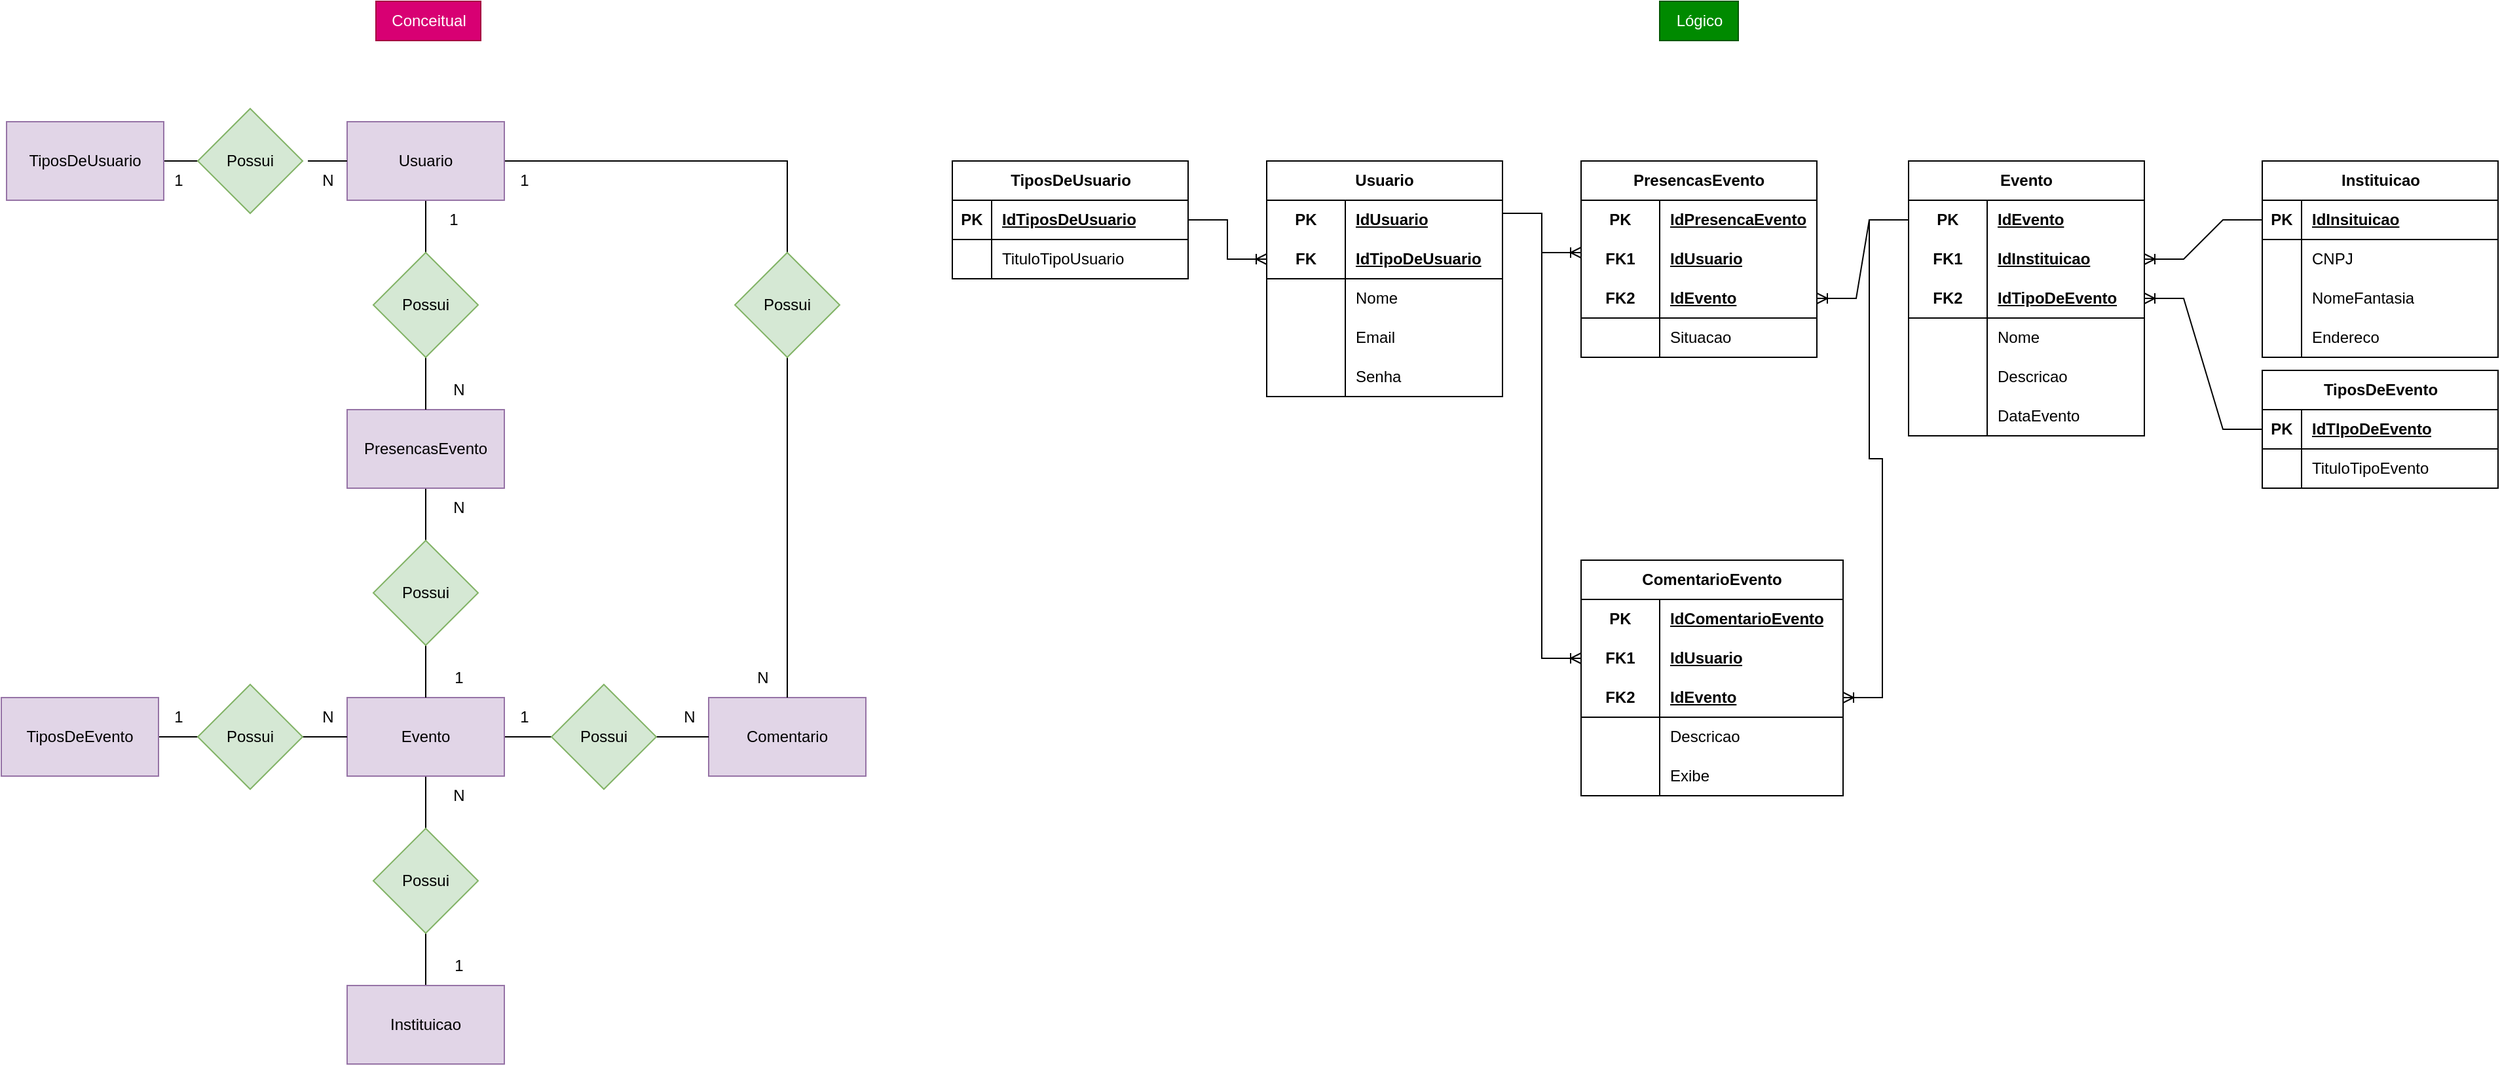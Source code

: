 <mxfile version="21.6.5" type="device">
  <diagram name="Página-1" id="Wb2eGgmpmCcAKOUIr9TZ">
    <mxGraphModel dx="2333" dy="1276" grid="1" gridSize="10" guides="1" tooltips="1" connect="1" arrows="1" fold="1" page="1" pageScale="1" pageWidth="827" pageHeight="1169" math="0" shadow="0">
      <root>
        <mxCell id="0" />
        <mxCell id="1" parent="0" />
        <mxCell id="HGwJNoIx6oH4og-F6h4l-22" style="edgeStyle=orthogonalEdgeStyle;rounded=0;orthogonalLoop=1;jettySize=auto;html=1;endArrow=none;endFill=0;" edge="1" parent="1" source="HGwJNoIx6oH4og-F6h4l-1" target="HGwJNoIx6oH4og-F6h4l-18">
          <mxGeometry relative="1" as="geometry" />
        </mxCell>
        <mxCell id="HGwJNoIx6oH4og-F6h4l-41" style="edgeStyle=orthogonalEdgeStyle;rounded=0;orthogonalLoop=1;jettySize=auto;html=1;endArrow=none;endFill=0;" edge="1" parent="1" source="HGwJNoIx6oH4og-F6h4l-1" target="HGwJNoIx6oH4og-F6h4l-40">
          <mxGeometry relative="1" as="geometry" />
        </mxCell>
        <mxCell id="HGwJNoIx6oH4og-F6h4l-1" value="Usuario" style="rounded=0;whiteSpace=wrap;html=1;fillColor=#e1d5e7;strokeColor=#9673a6;" vertex="1" parent="1">
          <mxGeometry x="348" y="120" width="120" height="60" as="geometry" />
        </mxCell>
        <mxCell id="HGwJNoIx6oH4og-F6h4l-13" style="edgeStyle=orthogonalEdgeStyle;rounded=0;orthogonalLoop=1;jettySize=auto;html=1;entryX=0;entryY=0.5;entryDx=0;entryDy=0;endArrow=none;endFill=0;" edge="1" parent="1" source="HGwJNoIx6oH4og-F6h4l-2">
          <mxGeometry relative="1" as="geometry">
            <mxPoint x="238" y="150" as="targetPoint" />
          </mxGeometry>
        </mxCell>
        <mxCell id="HGwJNoIx6oH4og-F6h4l-2" value="TiposDeUsuario" style="rounded=0;whiteSpace=wrap;html=1;fillColor=#e1d5e7;strokeColor=#9673a6;" vertex="1" parent="1">
          <mxGeometry x="88" y="120" width="120" height="60" as="geometry" />
        </mxCell>
        <mxCell id="HGwJNoIx6oH4og-F6h4l-29" style="edgeStyle=orthogonalEdgeStyle;rounded=0;orthogonalLoop=1;jettySize=auto;html=1;exitX=1;exitY=0.5;exitDx=0;exitDy=0;entryX=0;entryY=0.5;entryDx=0;entryDy=0;endArrow=none;endFill=0;" edge="1" parent="1" source="HGwJNoIx6oH4og-F6h4l-3" target="HGwJNoIx6oH4og-F6h4l-26">
          <mxGeometry relative="1" as="geometry" />
        </mxCell>
        <mxCell id="HGwJNoIx6oH4og-F6h4l-3" value="TiposDeEvento" style="rounded=0;whiteSpace=wrap;html=1;fillColor=#e1d5e7;strokeColor=#9673a6;" vertex="1" parent="1">
          <mxGeometry x="84" y="560" width="120" height="60" as="geometry" />
        </mxCell>
        <mxCell id="HGwJNoIx6oH4og-F6h4l-36" style="edgeStyle=orthogonalEdgeStyle;rounded=0;orthogonalLoop=1;jettySize=auto;html=1;entryX=0.5;entryY=0;entryDx=0;entryDy=0;endArrow=none;endFill=0;" edge="1" parent="1" source="HGwJNoIx6oH4og-F6h4l-8" target="HGwJNoIx6oH4og-F6h4l-34">
          <mxGeometry relative="1" as="geometry" />
        </mxCell>
        <mxCell id="HGwJNoIx6oH4og-F6h4l-38" style="edgeStyle=orthogonalEdgeStyle;rounded=0;orthogonalLoop=1;jettySize=auto;html=1;entryX=0;entryY=0.5;entryDx=0;entryDy=0;endArrow=none;endFill=0;" edge="1" parent="1" source="HGwJNoIx6oH4og-F6h4l-8" target="HGwJNoIx6oH4og-F6h4l-33">
          <mxGeometry relative="1" as="geometry" />
        </mxCell>
        <mxCell id="HGwJNoIx6oH4og-F6h4l-8" value="Evento" style="rounded=0;whiteSpace=wrap;html=1;fillColor=#e1d5e7;strokeColor=#9673a6;" vertex="1" parent="1">
          <mxGeometry x="348" y="560" width="120" height="60" as="geometry" />
        </mxCell>
        <mxCell id="HGwJNoIx6oH4og-F6h4l-24" style="edgeStyle=orthogonalEdgeStyle;rounded=0;orthogonalLoop=1;jettySize=auto;html=1;entryX=0.5;entryY=0;entryDx=0;entryDy=0;endArrow=none;endFill=0;" edge="1" parent="1" source="HGwJNoIx6oH4og-F6h4l-9" target="HGwJNoIx6oH4og-F6h4l-21">
          <mxGeometry relative="1" as="geometry" />
        </mxCell>
        <mxCell id="HGwJNoIx6oH4og-F6h4l-9" value="PresencasEvento" style="rounded=0;whiteSpace=wrap;html=1;fillColor=#e1d5e7;strokeColor=#9673a6;" vertex="1" parent="1">
          <mxGeometry x="348" y="340" width="120" height="60" as="geometry" />
        </mxCell>
        <mxCell id="HGwJNoIx6oH4og-F6h4l-11" value="Comentario" style="rounded=0;whiteSpace=wrap;html=1;fillColor=#e1d5e7;strokeColor=#9673a6;" vertex="1" parent="1">
          <mxGeometry x="624" y="560" width="120" height="60" as="geometry" />
        </mxCell>
        <mxCell id="HGwJNoIx6oH4og-F6h4l-14" style="edgeStyle=orthogonalEdgeStyle;rounded=0;orthogonalLoop=1;jettySize=auto;html=1;exitX=1;exitY=0.5;exitDx=0;exitDy=0;entryX=0;entryY=0.5;entryDx=0;entryDy=0;endArrow=none;endFill=0;" edge="1" parent="1" target="HGwJNoIx6oH4og-F6h4l-1">
          <mxGeometry relative="1" as="geometry">
            <mxPoint x="318" y="150" as="sourcePoint" />
          </mxGeometry>
        </mxCell>
        <mxCell id="HGwJNoIx6oH4og-F6h4l-12" value="Possui" style="rhombus;whiteSpace=wrap;html=1;fillColor=#d5e8d4;strokeColor=#82b366;" vertex="1" parent="1">
          <mxGeometry x="234" y="110" width="80" height="80" as="geometry" />
        </mxCell>
        <mxCell id="HGwJNoIx6oH4og-F6h4l-23" style="edgeStyle=orthogonalEdgeStyle;rounded=0;orthogonalLoop=1;jettySize=auto;html=1;entryX=0.5;entryY=0;entryDx=0;entryDy=0;endArrow=none;endFill=0;" edge="1" parent="1" source="HGwJNoIx6oH4og-F6h4l-18" target="HGwJNoIx6oH4og-F6h4l-9">
          <mxGeometry relative="1" as="geometry" />
        </mxCell>
        <mxCell id="HGwJNoIx6oH4og-F6h4l-18" value="Possui" style="rhombus;whiteSpace=wrap;html=1;fillColor=#d5e8d4;strokeColor=#82b366;" vertex="1" parent="1">
          <mxGeometry x="368" y="220" width="80" height="80" as="geometry" />
        </mxCell>
        <mxCell id="HGwJNoIx6oH4og-F6h4l-25" value="" style="edgeStyle=orthogonalEdgeStyle;rounded=0;orthogonalLoop=1;jettySize=auto;html=1;endArrow=none;endFill=0;" edge="1" parent="1" source="HGwJNoIx6oH4og-F6h4l-21" target="HGwJNoIx6oH4og-F6h4l-8">
          <mxGeometry relative="1" as="geometry" />
        </mxCell>
        <mxCell id="HGwJNoIx6oH4og-F6h4l-21" value="Possui" style="rhombus;whiteSpace=wrap;html=1;fillColor=#d5e8d4;strokeColor=#82b366;" vertex="1" parent="1">
          <mxGeometry x="368" y="440" width="80" height="80" as="geometry" />
        </mxCell>
        <mxCell id="HGwJNoIx6oH4og-F6h4l-30" value="" style="edgeStyle=orthogonalEdgeStyle;rounded=0;orthogonalLoop=1;jettySize=auto;html=1;endArrow=none;endFill=0;" edge="1" parent="1" source="HGwJNoIx6oH4og-F6h4l-26" target="HGwJNoIx6oH4og-F6h4l-8">
          <mxGeometry relative="1" as="geometry" />
        </mxCell>
        <mxCell id="HGwJNoIx6oH4og-F6h4l-26" value="Possui" style="rhombus;whiteSpace=wrap;html=1;fillColor=#d5e8d4;strokeColor=#82b366;" vertex="1" parent="1">
          <mxGeometry x="234" y="550" width="80" height="80" as="geometry" />
        </mxCell>
        <mxCell id="HGwJNoIx6oH4og-F6h4l-39" style="edgeStyle=orthogonalEdgeStyle;rounded=0;orthogonalLoop=1;jettySize=auto;html=1;entryX=0;entryY=0.5;entryDx=0;entryDy=0;endArrow=none;endFill=0;" edge="1" parent="1" source="HGwJNoIx6oH4og-F6h4l-33" target="HGwJNoIx6oH4og-F6h4l-11">
          <mxGeometry relative="1" as="geometry" />
        </mxCell>
        <mxCell id="HGwJNoIx6oH4og-F6h4l-33" value="Possui" style="rhombus;whiteSpace=wrap;html=1;fillColor=#d5e8d4;strokeColor=#82b366;" vertex="1" parent="1">
          <mxGeometry x="504" y="550" width="80" height="80" as="geometry" />
        </mxCell>
        <mxCell id="HGwJNoIx6oH4og-F6h4l-37" style="edgeStyle=orthogonalEdgeStyle;rounded=0;orthogonalLoop=1;jettySize=auto;html=1;entryX=0.5;entryY=0;entryDx=0;entryDy=0;endArrow=none;endFill=0;" edge="1" parent="1" source="HGwJNoIx6oH4og-F6h4l-34" target="HGwJNoIx6oH4og-F6h4l-35">
          <mxGeometry relative="1" as="geometry" />
        </mxCell>
        <mxCell id="HGwJNoIx6oH4og-F6h4l-34" value="Possui" style="rhombus;whiteSpace=wrap;html=1;fillColor=#d5e8d4;strokeColor=#82b366;" vertex="1" parent="1">
          <mxGeometry x="368" y="660" width="80" height="80" as="geometry" />
        </mxCell>
        <mxCell id="HGwJNoIx6oH4og-F6h4l-35" value="Instituicao" style="rounded=0;whiteSpace=wrap;html=1;fillColor=#e1d5e7;strokeColor=#9673a6;" vertex="1" parent="1">
          <mxGeometry x="348" y="780" width="120" height="60" as="geometry" />
        </mxCell>
        <mxCell id="HGwJNoIx6oH4og-F6h4l-42" style="edgeStyle=orthogonalEdgeStyle;rounded=0;orthogonalLoop=1;jettySize=auto;html=1;entryX=0.5;entryY=0;entryDx=0;entryDy=0;endArrow=none;endFill=0;" edge="1" parent="1" source="HGwJNoIx6oH4og-F6h4l-40" target="HGwJNoIx6oH4og-F6h4l-11">
          <mxGeometry relative="1" as="geometry" />
        </mxCell>
        <mxCell id="HGwJNoIx6oH4og-F6h4l-40" value="Possui" style="rhombus;whiteSpace=wrap;html=1;fillColor=#d5e8d4;strokeColor=#82b366;" vertex="1" parent="1">
          <mxGeometry x="644" y="220" width="80" height="80" as="geometry" />
        </mxCell>
        <mxCell id="HGwJNoIx6oH4og-F6h4l-43" value="1" style="text;html=1;align=center;verticalAlign=middle;resizable=0;points=[];autosize=1;strokeColor=none;fillColor=none;" vertex="1" parent="1">
          <mxGeometry x="204" y="150" width="30" height="30" as="geometry" />
        </mxCell>
        <mxCell id="HGwJNoIx6oH4og-F6h4l-44" value="N" style="text;html=1;align=center;verticalAlign=middle;resizable=0;points=[];autosize=1;strokeColor=none;fillColor=none;" vertex="1" parent="1">
          <mxGeometry x="318" y="150" width="30" height="30" as="geometry" />
        </mxCell>
        <mxCell id="HGwJNoIx6oH4og-F6h4l-47" value="N" style="text;html=1;align=center;verticalAlign=middle;resizable=0;points=[];autosize=1;strokeColor=none;fillColor=none;" vertex="1" parent="1">
          <mxGeometry x="418" y="310" width="30" height="30" as="geometry" />
        </mxCell>
        <mxCell id="HGwJNoIx6oH4og-F6h4l-48" value="1" style="text;html=1;align=center;verticalAlign=middle;resizable=0;points=[];autosize=1;strokeColor=none;fillColor=none;" vertex="1" parent="1">
          <mxGeometry x="414" y="180" width="30" height="30" as="geometry" />
        </mxCell>
        <mxCell id="HGwJNoIx6oH4og-F6h4l-49" value="N" style="text;html=1;align=center;verticalAlign=middle;resizable=0;points=[];autosize=1;strokeColor=none;fillColor=none;" vertex="1" parent="1">
          <mxGeometry x="418" y="400" width="30" height="30" as="geometry" />
        </mxCell>
        <mxCell id="HGwJNoIx6oH4og-F6h4l-52" value="1" style="text;html=1;align=center;verticalAlign=middle;resizable=0;points=[];autosize=1;strokeColor=none;fillColor=none;" vertex="1" parent="1">
          <mxGeometry x="418" y="530" width="30" height="30" as="geometry" />
        </mxCell>
        <mxCell id="HGwJNoIx6oH4og-F6h4l-53" value="1" style="text;html=1;align=center;verticalAlign=middle;resizable=0;points=[];autosize=1;strokeColor=none;fillColor=none;" vertex="1" parent="1">
          <mxGeometry x="204" y="560" width="30" height="30" as="geometry" />
        </mxCell>
        <mxCell id="HGwJNoIx6oH4og-F6h4l-54" value="N" style="text;html=1;align=center;verticalAlign=middle;resizable=0;points=[];autosize=1;strokeColor=none;fillColor=none;" vertex="1" parent="1">
          <mxGeometry x="318" y="560" width="30" height="30" as="geometry" />
        </mxCell>
        <mxCell id="HGwJNoIx6oH4og-F6h4l-55" value="1" style="text;html=1;align=center;verticalAlign=middle;resizable=0;points=[];autosize=1;strokeColor=none;fillColor=none;" vertex="1" parent="1">
          <mxGeometry x="468" y="560" width="30" height="30" as="geometry" />
        </mxCell>
        <mxCell id="HGwJNoIx6oH4og-F6h4l-56" value="N" style="text;html=1;align=center;verticalAlign=middle;resizable=0;points=[];autosize=1;strokeColor=none;fillColor=none;" vertex="1" parent="1">
          <mxGeometry x="594" y="560" width="30" height="30" as="geometry" />
        </mxCell>
        <mxCell id="HGwJNoIx6oH4og-F6h4l-57" value="1" style="text;html=1;align=center;verticalAlign=middle;resizable=0;points=[];autosize=1;strokeColor=none;fillColor=none;" vertex="1" parent="1">
          <mxGeometry x="418" y="750" width="30" height="30" as="geometry" />
        </mxCell>
        <mxCell id="HGwJNoIx6oH4og-F6h4l-58" value="N" style="text;html=1;align=center;verticalAlign=middle;resizable=0;points=[];autosize=1;strokeColor=none;fillColor=none;" vertex="1" parent="1">
          <mxGeometry x="418" y="620" width="30" height="30" as="geometry" />
        </mxCell>
        <mxCell id="HGwJNoIx6oH4og-F6h4l-59" value="1" style="text;html=1;align=center;verticalAlign=middle;resizable=0;points=[];autosize=1;strokeColor=none;fillColor=none;" vertex="1" parent="1">
          <mxGeometry x="468" y="150" width="30" height="30" as="geometry" />
        </mxCell>
        <mxCell id="HGwJNoIx6oH4og-F6h4l-61" value="N" style="text;html=1;align=center;verticalAlign=middle;resizable=0;points=[];autosize=1;strokeColor=none;fillColor=none;" vertex="1" parent="1">
          <mxGeometry x="650" y="530" width="30" height="30" as="geometry" />
        </mxCell>
        <mxCell id="HGwJNoIx6oH4og-F6h4l-62" value="Conceitual" style="text;html=1;align=center;verticalAlign=middle;resizable=0;points=[];autosize=1;strokeColor=#A50040;fillColor=#d80073;fontColor=#ffffff;" vertex="1" parent="1">
          <mxGeometry x="370" y="28" width="80" height="30" as="geometry" />
        </mxCell>
        <mxCell id="HGwJNoIx6oH4og-F6h4l-64" value="TiposDeUsuario" style="shape=table;startSize=30;container=1;collapsible=1;childLayout=tableLayout;fixedRows=1;rowLines=0;fontStyle=1;align=center;resizeLast=1;html=1;" vertex="1" parent="1">
          <mxGeometry x="810" y="150" width="180" height="90" as="geometry" />
        </mxCell>
        <mxCell id="HGwJNoIx6oH4og-F6h4l-65" value="" style="shape=tableRow;horizontal=0;startSize=0;swimlaneHead=0;swimlaneBody=0;fillColor=none;collapsible=0;dropTarget=0;points=[[0,0.5],[1,0.5]];portConstraint=eastwest;top=0;left=0;right=0;bottom=1;" vertex="1" parent="HGwJNoIx6oH4og-F6h4l-64">
          <mxGeometry y="30" width="180" height="30" as="geometry" />
        </mxCell>
        <mxCell id="HGwJNoIx6oH4og-F6h4l-66" value="PK" style="shape=partialRectangle;connectable=0;fillColor=none;top=0;left=0;bottom=0;right=0;fontStyle=1;overflow=hidden;whiteSpace=wrap;html=1;" vertex="1" parent="HGwJNoIx6oH4og-F6h4l-65">
          <mxGeometry width="30" height="30" as="geometry">
            <mxRectangle width="30" height="30" as="alternateBounds" />
          </mxGeometry>
        </mxCell>
        <mxCell id="HGwJNoIx6oH4og-F6h4l-67" value="IdTiposDeUsuario" style="shape=partialRectangle;connectable=0;fillColor=none;top=0;left=0;bottom=0;right=0;align=left;spacingLeft=6;fontStyle=5;overflow=hidden;whiteSpace=wrap;html=1;" vertex="1" parent="HGwJNoIx6oH4og-F6h4l-65">
          <mxGeometry x="30" width="150" height="30" as="geometry">
            <mxRectangle width="150" height="30" as="alternateBounds" />
          </mxGeometry>
        </mxCell>
        <mxCell id="HGwJNoIx6oH4og-F6h4l-68" value="" style="shape=tableRow;horizontal=0;startSize=0;swimlaneHead=0;swimlaneBody=0;fillColor=none;collapsible=0;dropTarget=0;points=[[0,0.5],[1,0.5]];portConstraint=eastwest;top=0;left=0;right=0;bottom=0;" vertex="1" parent="HGwJNoIx6oH4og-F6h4l-64">
          <mxGeometry y="60" width="180" height="30" as="geometry" />
        </mxCell>
        <mxCell id="HGwJNoIx6oH4og-F6h4l-69" value="" style="shape=partialRectangle;connectable=0;fillColor=none;top=0;left=0;bottom=0;right=0;editable=1;overflow=hidden;whiteSpace=wrap;html=1;" vertex="1" parent="HGwJNoIx6oH4og-F6h4l-68">
          <mxGeometry width="30" height="30" as="geometry">
            <mxRectangle width="30" height="30" as="alternateBounds" />
          </mxGeometry>
        </mxCell>
        <mxCell id="HGwJNoIx6oH4og-F6h4l-70" value="TituloTipoUsuario" style="shape=partialRectangle;connectable=0;fillColor=none;top=0;left=0;bottom=0;right=0;align=left;spacingLeft=6;overflow=hidden;whiteSpace=wrap;html=1;" vertex="1" parent="HGwJNoIx6oH4og-F6h4l-68">
          <mxGeometry x="30" width="150" height="30" as="geometry">
            <mxRectangle width="150" height="30" as="alternateBounds" />
          </mxGeometry>
        </mxCell>
        <mxCell id="HGwJNoIx6oH4og-F6h4l-77" value="Usuario" style="shape=table;startSize=30;container=1;collapsible=1;childLayout=tableLayout;fixedRows=1;rowLines=0;fontStyle=1;align=center;resizeLast=1;html=1;whiteSpace=wrap;" vertex="1" parent="1">
          <mxGeometry x="1050" y="150" width="180" height="180" as="geometry" />
        </mxCell>
        <mxCell id="HGwJNoIx6oH4og-F6h4l-78" value="" style="shape=tableRow;horizontal=0;startSize=0;swimlaneHead=0;swimlaneBody=0;fillColor=none;collapsible=0;dropTarget=0;points=[[0,0.5],[1,0.5]];portConstraint=eastwest;top=0;left=0;right=0;bottom=0;html=1;" vertex="1" parent="HGwJNoIx6oH4og-F6h4l-77">
          <mxGeometry y="30" width="180" height="30" as="geometry" />
        </mxCell>
        <mxCell id="HGwJNoIx6oH4og-F6h4l-79" value="PK" style="shape=partialRectangle;connectable=0;fillColor=none;top=0;left=0;bottom=0;right=0;fontStyle=1;overflow=hidden;html=1;whiteSpace=wrap;" vertex="1" parent="HGwJNoIx6oH4og-F6h4l-78">
          <mxGeometry width="60" height="30" as="geometry">
            <mxRectangle width="60" height="30" as="alternateBounds" />
          </mxGeometry>
        </mxCell>
        <mxCell id="HGwJNoIx6oH4og-F6h4l-80" value="IdUsuario" style="shape=partialRectangle;connectable=0;fillColor=none;top=0;left=0;bottom=0;right=0;align=left;spacingLeft=6;fontStyle=5;overflow=hidden;html=1;whiteSpace=wrap;" vertex="1" parent="HGwJNoIx6oH4og-F6h4l-78">
          <mxGeometry x="60" width="120" height="30" as="geometry">
            <mxRectangle width="120" height="30" as="alternateBounds" />
          </mxGeometry>
        </mxCell>
        <mxCell id="HGwJNoIx6oH4og-F6h4l-81" value="" style="shape=tableRow;horizontal=0;startSize=0;swimlaneHead=0;swimlaneBody=0;fillColor=none;collapsible=0;dropTarget=0;points=[[0,0.5],[1,0.5]];portConstraint=eastwest;top=0;left=0;right=0;bottom=1;html=1;" vertex="1" parent="HGwJNoIx6oH4og-F6h4l-77">
          <mxGeometry y="60" width="180" height="30" as="geometry" />
        </mxCell>
        <mxCell id="HGwJNoIx6oH4og-F6h4l-82" value="FK" style="shape=partialRectangle;connectable=0;fillColor=none;top=0;left=0;bottom=0;right=0;fontStyle=1;overflow=hidden;html=1;whiteSpace=wrap;" vertex="1" parent="HGwJNoIx6oH4og-F6h4l-81">
          <mxGeometry width="60" height="30" as="geometry">
            <mxRectangle width="60" height="30" as="alternateBounds" />
          </mxGeometry>
        </mxCell>
        <mxCell id="HGwJNoIx6oH4og-F6h4l-83" value="IdTipoDeUsuario" style="shape=partialRectangle;connectable=0;fillColor=none;top=0;left=0;bottom=0;right=0;align=left;spacingLeft=6;fontStyle=5;overflow=hidden;html=1;whiteSpace=wrap;" vertex="1" parent="HGwJNoIx6oH4og-F6h4l-81">
          <mxGeometry x="60" width="120" height="30" as="geometry">
            <mxRectangle width="120" height="30" as="alternateBounds" />
          </mxGeometry>
        </mxCell>
        <mxCell id="HGwJNoIx6oH4og-F6h4l-84" value="" style="shape=tableRow;horizontal=0;startSize=0;swimlaneHead=0;swimlaneBody=0;fillColor=none;collapsible=0;dropTarget=0;points=[[0,0.5],[1,0.5]];portConstraint=eastwest;top=0;left=0;right=0;bottom=0;html=1;" vertex="1" parent="HGwJNoIx6oH4og-F6h4l-77">
          <mxGeometry y="90" width="180" height="30" as="geometry" />
        </mxCell>
        <mxCell id="HGwJNoIx6oH4og-F6h4l-85" value="" style="shape=partialRectangle;connectable=0;fillColor=none;top=0;left=0;bottom=0;right=0;editable=1;overflow=hidden;html=1;whiteSpace=wrap;" vertex="1" parent="HGwJNoIx6oH4og-F6h4l-84">
          <mxGeometry width="60" height="30" as="geometry">
            <mxRectangle width="60" height="30" as="alternateBounds" />
          </mxGeometry>
        </mxCell>
        <mxCell id="HGwJNoIx6oH4og-F6h4l-86" value="Nome" style="shape=partialRectangle;connectable=0;fillColor=none;top=0;left=0;bottom=0;right=0;align=left;spacingLeft=6;overflow=hidden;html=1;whiteSpace=wrap;" vertex="1" parent="HGwJNoIx6oH4og-F6h4l-84">
          <mxGeometry x="60" width="120" height="30" as="geometry">
            <mxRectangle width="120" height="30" as="alternateBounds" />
          </mxGeometry>
        </mxCell>
        <mxCell id="HGwJNoIx6oH4og-F6h4l-87" value="" style="shape=tableRow;horizontal=0;startSize=0;swimlaneHead=0;swimlaneBody=0;fillColor=none;collapsible=0;dropTarget=0;points=[[0,0.5],[1,0.5]];portConstraint=eastwest;top=0;left=0;right=0;bottom=0;html=1;" vertex="1" parent="HGwJNoIx6oH4og-F6h4l-77">
          <mxGeometry y="120" width="180" height="30" as="geometry" />
        </mxCell>
        <mxCell id="HGwJNoIx6oH4og-F6h4l-88" value="" style="shape=partialRectangle;connectable=0;fillColor=none;top=0;left=0;bottom=0;right=0;editable=1;overflow=hidden;html=1;whiteSpace=wrap;" vertex="1" parent="HGwJNoIx6oH4og-F6h4l-87">
          <mxGeometry width="60" height="30" as="geometry">
            <mxRectangle width="60" height="30" as="alternateBounds" />
          </mxGeometry>
        </mxCell>
        <mxCell id="HGwJNoIx6oH4og-F6h4l-89" value="Email" style="shape=partialRectangle;connectable=0;fillColor=none;top=0;left=0;bottom=0;right=0;align=left;spacingLeft=6;overflow=hidden;html=1;whiteSpace=wrap;" vertex="1" parent="HGwJNoIx6oH4og-F6h4l-87">
          <mxGeometry x="60" width="120" height="30" as="geometry">
            <mxRectangle width="120" height="30" as="alternateBounds" />
          </mxGeometry>
        </mxCell>
        <mxCell id="HGwJNoIx6oH4og-F6h4l-90" style="shape=tableRow;horizontal=0;startSize=0;swimlaneHead=0;swimlaneBody=0;fillColor=none;collapsible=0;dropTarget=0;points=[[0,0.5],[1,0.5]];portConstraint=eastwest;top=0;left=0;right=0;bottom=0;html=1;" vertex="1" parent="HGwJNoIx6oH4og-F6h4l-77">
          <mxGeometry y="150" width="180" height="30" as="geometry" />
        </mxCell>
        <mxCell id="HGwJNoIx6oH4og-F6h4l-91" style="shape=partialRectangle;connectable=0;fillColor=none;top=0;left=0;bottom=0;right=0;editable=1;overflow=hidden;html=1;whiteSpace=wrap;" vertex="1" parent="HGwJNoIx6oH4og-F6h4l-90">
          <mxGeometry width="60" height="30" as="geometry">
            <mxRectangle width="60" height="30" as="alternateBounds" />
          </mxGeometry>
        </mxCell>
        <mxCell id="HGwJNoIx6oH4og-F6h4l-92" value="Senha" style="shape=partialRectangle;connectable=0;fillColor=none;top=0;left=0;bottom=0;right=0;align=left;spacingLeft=6;overflow=hidden;html=1;whiteSpace=wrap;" vertex="1" parent="HGwJNoIx6oH4og-F6h4l-90">
          <mxGeometry x="60" width="120" height="30" as="geometry">
            <mxRectangle width="120" height="30" as="alternateBounds" />
          </mxGeometry>
        </mxCell>
        <mxCell id="HGwJNoIx6oH4og-F6h4l-99" value="" style="edgeStyle=entityRelationEdgeStyle;fontSize=12;html=1;endArrow=ERoneToMany;rounded=0;exitX=1;exitY=0.5;exitDx=0;exitDy=0;entryX=0;entryY=0.5;entryDx=0;entryDy=0;" edge="1" parent="1" source="HGwJNoIx6oH4og-F6h4l-65" target="HGwJNoIx6oH4og-F6h4l-81">
          <mxGeometry width="100" height="100" relative="1" as="geometry">
            <mxPoint x="1000" y="160" as="sourcePoint" />
            <mxPoint x="1050" y="255" as="targetPoint" />
          </mxGeometry>
        </mxCell>
        <mxCell id="HGwJNoIx6oH4og-F6h4l-100" value="PresencasEvento" style="shape=table;startSize=30;container=1;collapsible=1;childLayout=tableLayout;fixedRows=1;rowLines=0;fontStyle=1;align=center;resizeLast=1;html=1;whiteSpace=wrap;" vertex="1" parent="1">
          <mxGeometry x="1290" y="150" width="180" height="150" as="geometry" />
        </mxCell>
        <mxCell id="HGwJNoIx6oH4og-F6h4l-101" value="" style="shape=tableRow;horizontal=0;startSize=0;swimlaneHead=0;swimlaneBody=0;fillColor=none;collapsible=0;dropTarget=0;points=[[0,0.5],[1,0.5]];portConstraint=eastwest;top=0;left=0;right=0;bottom=0;html=1;" vertex="1" parent="HGwJNoIx6oH4og-F6h4l-100">
          <mxGeometry y="30" width="180" height="30" as="geometry" />
        </mxCell>
        <mxCell id="HGwJNoIx6oH4og-F6h4l-102" value="PK" style="shape=partialRectangle;connectable=0;fillColor=none;top=0;left=0;bottom=0;right=0;fontStyle=1;overflow=hidden;html=1;whiteSpace=wrap;" vertex="1" parent="HGwJNoIx6oH4og-F6h4l-101">
          <mxGeometry width="60" height="30" as="geometry">
            <mxRectangle width="60" height="30" as="alternateBounds" />
          </mxGeometry>
        </mxCell>
        <mxCell id="HGwJNoIx6oH4og-F6h4l-103" value="IdPresencaEvento" style="shape=partialRectangle;connectable=0;fillColor=none;top=0;left=0;bottom=0;right=0;align=left;spacingLeft=6;fontStyle=5;overflow=hidden;html=1;whiteSpace=wrap;" vertex="1" parent="HGwJNoIx6oH4og-F6h4l-101">
          <mxGeometry x="60" width="120" height="30" as="geometry">
            <mxRectangle width="120" height="30" as="alternateBounds" />
          </mxGeometry>
        </mxCell>
        <mxCell id="HGwJNoIx6oH4og-F6h4l-135" style="shape=tableRow;horizontal=0;startSize=0;swimlaneHead=0;swimlaneBody=0;fillColor=none;collapsible=0;dropTarget=0;points=[[0,0.5],[1,0.5]];portConstraint=eastwest;top=0;left=0;right=0;bottom=0;html=1;" vertex="1" parent="HGwJNoIx6oH4og-F6h4l-100">
          <mxGeometry y="60" width="180" height="30" as="geometry" />
        </mxCell>
        <mxCell id="HGwJNoIx6oH4og-F6h4l-136" value="FK1" style="shape=partialRectangle;connectable=0;fillColor=none;top=0;left=0;bottom=0;right=0;fontStyle=1;overflow=hidden;html=1;whiteSpace=wrap;" vertex="1" parent="HGwJNoIx6oH4og-F6h4l-135">
          <mxGeometry width="60" height="30" as="geometry">
            <mxRectangle width="60" height="30" as="alternateBounds" />
          </mxGeometry>
        </mxCell>
        <mxCell id="HGwJNoIx6oH4og-F6h4l-137" value="IdUsuario" style="shape=partialRectangle;connectable=0;fillColor=none;top=0;left=0;bottom=0;right=0;align=left;spacingLeft=6;fontStyle=5;overflow=hidden;html=1;whiteSpace=wrap;" vertex="1" parent="HGwJNoIx6oH4og-F6h4l-135">
          <mxGeometry x="60" width="120" height="30" as="geometry">
            <mxRectangle width="120" height="30" as="alternateBounds" />
          </mxGeometry>
        </mxCell>
        <mxCell id="HGwJNoIx6oH4og-F6h4l-104" value="" style="shape=tableRow;horizontal=0;startSize=0;swimlaneHead=0;swimlaneBody=0;fillColor=none;collapsible=0;dropTarget=0;points=[[0,0.5],[1,0.5]];portConstraint=eastwest;top=0;left=0;right=0;bottom=1;html=1;" vertex="1" parent="HGwJNoIx6oH4og-F6h4l-100">
          <mxGeometry y="90" width="180" height="30" as="geometry" />
        </mxCell>
        <mxCell id="HGwJNoIx6oH4og-F6h4l-105" value="FK2" style="shape=partialRectangle;connectable=0;fillColor=none;top=0;left=0;bottom=0;right=0;fontStyle=1;overflow=hidden;html=1;whiteSpace=wrap;" vertex="1" parent="HGwJNoIx6oH4og-F6h4l-104">
          <mxGeometry width="60" height="30" as="geometry">
            <mxRectangle width="60" height="30" as="alternateBounds" />
          </mxGeometry>
        </mxCell>
        <mxCell id="HGwJNoIx6oH4og-F6h4l-106" value="IdEvento" style="shape=partialRectangle;connectable=0;fillColor=none;top=0;left=0;bottom=0;right=0;align=left;spacingLeft=6;fontStyle=5;overflow=hidden;html=1;whiteSpace=wrap;" vertex="1" parent="HGwJNoIx6oH4og-F6h4l-104">
          <mxGeometry x="60" width="120" height="30" as="geometry">
            <mxRectangle width="120" height="30" as="alternateBounds" />
          </mxGeometry>
        </mxCell>
        <mxCell id="HGwJNoIx6oH4og-F6h4l-107" value="" style="shape=tableRow;horizontal=0;startSize=0;swimlaneHead=0;swimlaneBody=0;fillColor=none;collapsible=0;dropTarget=0;points=[[0,0.5],[1,0.5]];portConstraint=eastwest;top=0;left=0;right=0;bottom=0;html=1;" vertex="1" parent="HGwJNoIx6oH4og-F6h4l-100">
          <mxGeometry y="120" width="180" height="30" as="geometry" />
        </mxCell>
        <mxCell id="HGwJNoIx6oH4og-F6h4l-108" value="" style="shape=partialRectangle;connectable=0;fillColor=none;top=0;left=0;bottom=0;right=0;editable=1;overflow=hidden;html=1;whiteSpace=wrap;" vertex="1" parent="HGwJNoIx6oH4og-F6h4l-107">
          <mxGeometry width="60" height="30" as="geometry">
            <mxRectangle width="60" height="30" as="alternateBounds" />
          </mxGeometry>
        </mxCell>
        <mxCell id="HGwJNoIx6oH4og-F6h4l-109" value="Situacao" style="shape=partialRectangle;connectable=0;fillColor=none;top=0;left=0;bottom=0;right=0;align=left;spacingLeft=6;overflow=hidden;html=1;whiteSpace=wrap;" vertex="1" parent="HGwJNoIx6oH4og-F6h4l-107">
          <mxGeometry x="60" width="120" height="30" as="geometry">
            <mxRectangle width="120" height="30" as="alternateBounds" />
          </mxGeometry>
        </mxCell>
        <mxCell id="HGwJNoIx6oH4og-F6h4l-113" value="ComentarioEvento" style="shape=table;startSize=30;container=1;collapsible=1;childLayout=tableLayout;fixedRows=1;rowLines=0;fontStyle=1;align=center;resizeLast=1;html=1;whiteSpace=wrap;" vertex="1" parent="1">
          <mxGeometry x="1290" y="455" width="200" height="180" as="geometry" />
        </mxCell>
        <mxCell id="HGwJNoIx6oH4og-F6h4l-114" value="" style="shape=tableRow;horizontal=0;startSize=0;swimlaneHead=0;swimlaneBody=0;fillColor=none;collapsible=0;dropTarget=0;points=[[0,0.5],[1,0.5]];portConstraint=eastwest;top=0;left=0;right=0;bottom=0;html=1;" vertex="1" parent="HGwJNoIx6oH4og-F6h4l-113">
          <mxGeometry y="30" width="200" height="30" as="geometry" />
        </mxCell>
        <mxCell id="HGwJNoIx6oH4og-F6h4l-115" value="PK" style="shape=partialRectangle;connectable=0;fillColor=none;top=0;left=0;bottom=0;right=0;fontStyle=1;overflow=hidden;html=1;whiteSpace=wrap;" vertex="1" parent="HGwJNoIx6oH4og-F6h4l-114">
          <mxGeometry width="60" height="30" as="geometry">
            <mxRectangle width="60" height="30" as="alternateBounds" />
          </mxGeometry>
        </mxCell>
        <mxCell id="HGwJNoIx6oH4og-F6h4l-116" value="IdComentarioEvento" style="shape=partialRectangle;connectable=0;fillColor=none;top=0;left=0;bottom=0;right=0;align=left;spacingLeft=6;fontStyle=5;overflow=hidden;html=1;whiteSpace=wrap;" vertex="1" parent="HGwJNoIx6oH4og-F6h4l-114">
          <mxGeometry x="60" width="140" height="30" as="geometry">
            <mxRectangle width="140" height="30" as="alternateBounds" />
          </mxGeometry>
        </mxCell>
        <mxCell id="HGwJNoIx6oH4og-F6h4l-129" style="shape=tableRow;horizontal=0;startSize=0;swimlaneHead=0;swimlaneBody=0;fillColor=none;collapsible=0;dropTarget=0;points=[[0,0.5],[1,0.5]];portConstraint=eastwest;top=0;left=0;right=0;bottom=0;html=1;" vertex="1" parent="HGwJNoIx6oH4og-F6h4l-113">
          <mxGeometry y="60" width="200" height="30" as="geometry" />
        </mxCell>
        <mxCell id="HGwJNoIx6oH4og-F6h4l-130" value="FK1" style="shape=partialRectangle;connectable=0;fillColor=none;top=0;left=0;bottom=0;right=0;fontStyle=1;overflow=hidden;html=1;whiteSpace=wrap;" vertex="1" parent="HGwJNoIx6oH4og-F6h4l-129">
          <mxGeometry width="60" height="30" as="geometry">
            <mxRectangle width="60" height="30" as="alternateBounds" />
          </mxGeometry>
        </mxCell>
        <mxCell id="HGwJNoIx6oH4og-F6h4l-131" value="IdUsuario" style="shape=partialRectangle;connectable=0;fillColor=none;top=0;left=0;bottom=0;right=0;align=left;spacingLeft=6;fontStyle=5;overflow=hidden;html=1;whiteSpace=wrap;" vertex="1" parent="HGwJNoIx6oH4og-F6h4l-129">
          <mxGeometry x="60" width="140" height="30" as="geometry">
            <mxRectangle width="140" height="30" as="alternateBounds" />
          </mxGeometry>
        </mxCell>
        <mxCell id="HGwJNoIx6oH4og-F6h4l-117" value="" style="shape=tableRow;horizontal=0;startSize=0;swimlaneHead=0;swimlaneBody=0;fillColor=none;collapsible=0;dropTarget=0;points=[[0,0.5],[1,0.5]];portConstraint=eastwest;top=0;left=0;right=0;bottom=1;html=1;" vertex="1" parent="HGwJNoIx6oH4og-F6h4l-113">
          <mxGeometry y="90" width="200" height="30" as="geometry" />
        </mxCell>
        <mxCell id="HGwJNoIx6oH4og-F6h4l-118" value="FK2" style="shape=partialRectangle;connectable=0;fillColor=none;top=0;left=0;bottom=0;right=0;fontStyle=1;overflow=hidden;html=1;whiteSpace=wrap;" vertex="1" parent="HGwJNoIx6oH4og-F6h4l-117">
          <mxGeometry width="60" height="30" as="geometry">
            <mxRectangle width="60" height="30" as="alternateBounds" />
          </mxGeometry>
        </mxCell>
        <mxCell id="HGwJNoIx6oH4og-F6h4l-119" value="IdEvento" style="shape=partialRectangle;connectable=0;fillColor=none;top=0;left=0;bottom=0;right=0;align=left;spacingLeft=6;fontStyle=5;overflow=hidden;html=1;whiteSpace=wrap;" vertex="1" parent="HGwJNoIx6oH4og-F6h4l-117">
          <mxGeometry x="60" width="140" height="30" as="geometry">
            <mxRectangle width="140" height="30" as="alternateBounds" />
          </mxGeometry>
        </mxCell>
        <mxCell id="HGwJNoIx6oH4og-F6h4l-120" value="" style="shape=tableRow;horizontal=0;startSize=0;swimlaneHead=0;swimlaneBody=0;fillColor=none;collapsible=0;dropTarget=0;points=[[0,0.5],[1,0.5]];portConstraint=eastwest;top=0;left=0;right=0;bottom=0;html=1;" vertex="1" parent="HGwJNoIx6oH4og-F6h4l-113">
          <mxGeometry y="120" width="200" height="30" as="geometry" />
        </mxCell>
        <mxCell id="HGwJNoIx6oH4og-F6h4l-121" value="" style="shape=partialRectangle;connectable=0;fillColor=none;top=0;left=0;bottom=0;right=0;editable=1;overflow=hidden;html=1;whiteSpace=wrap;" vertex="1" parent="HGwJNoIx6oH4og-F6h4l-120">
          <mxGeometry width="60" height="30" as="geometry">
            <mxRectangle width="60" height="30" as="alternateBounds" />
          </mxGeometry>
        </mxCell>
        <mxCell id="HGwJNoIx6oH4og-F6h4l-122" value="Descricao" style="shape=partialRectangle;connectable=0;fillColor=none;top=0;left=0;bottom=0;right=0;align=left;spacingLeft=6;overflow=hidden;html=1;whiteSpace=wrap;" vertex="1" parent="HGwJNoIx6oH4og-F6h4l-120">
          <mxGeometry x="60" width="140" height="30" as="geometry">
            <mxRectangle width="140" height="30" as="alternateBounds" />
          </mxGeometry>
        </mxCell>
        <mxCell id="HGwJNoIx6oH4og-F6h4l-210" style="shape=tableRow;horizontal=0;startSize=0;swimlaneHead=0;swimlaneBody=0;fillColor=none;collapsible=0;dropTarget=0;points=[[0,0.5],[1,0.5]];portConstraint=eastwest;top=0;left=0;right=0;bottom=0;html=1;" vertex="1" parent="HGwJNoIx6oH4og-F6h4l-113">
          <mxGeometry y="150" width="200" height="30" as="geometry" />
        </mxCell>
        <mxCell id="HGwJNoIx6oH4og-F6h4l-211" style="shape=partialRectangle;connectable=0;fillColor=none;top=0;left=0;bottom=0;right=0;editable=1;overflow=hidden;html=1;whiteSpace=wrap;" vertex="1" parent="HGwJNoIx6oH4og-F6h4l-210">
          <mxGeometry width="60" height="30" as="geometry">
            <mxRectangle width="60" height="30" as="alternateBounds" />
          </mxGeometry>
        </mxCell>
        <mxCell id="HGwJNoIx6oH4og-F6h4l-212" value="Exibe" style="shape=partialRectangle;connectable=0;fillColor=none;top=0;left=0;bottom=0;right=0;align=left;spacingLeft=6;overflow=hidden;html=1;whiteSpace=wrap;" vertex="1" parent="HGwJNoIx6oH4og-F6h4l-210">
          <mxGeometry x="60" width="140" height="30" as="geometry">
            <mxRectangle width="140" height="30" as="alternateBounds" />
          </mxGeometry>
        </mxCell>
        <mxCell id="HGwJNoIx6oH4og-F6h4l-138" value="" style="edgeStyle=entityRelationEdgeStyle;fontSize=12;html=1;endArrow=ERoneToMany;rounded=0;exitX=1;exitY=0.5;exitDx=0;exitDy=0;entryX=0;entryY=0.5;entryDx=0;entryDy=0;" edge="1" parent="1">
          <mxGeometry width="100" height="100" relative="1" as="geometry">
            <mxPoint x="1230" y="190" as="sourcePoint" />
            <mxPoint x="1290" y="220" as="targetPoint" />
          </mxGeometry>
        </mxCell>
        <mxCell id="HGwJNoIx6oH4og-F6h4l-140" value="Evento" style="shape=table;startSize=30;container=1;collapsible=1;childLayout=tableLayout;fixedRows=1;rowLines=0;fontStyle=1;align=center;resizeLast=1;html=1;whiteSpace=wrap;" vertex="1" parent="1">
          <mxGeometry x="1540" y="150" width="180" height="210" as="geometry" />
        </mxCell>
        <mxCell id="HGwJNoIx6oH4og-F6h4l-141" value="" style="shape=tableRow;horizontal=0;startSize=0;swimlaneHead=0;swimlaneBody=0;fillColor=none;collapsible=0;dropTarget=0;points=[[0,0.5],[1,0.5]];portConstraint=eastwest;top=0;left=0;right=0;bottom=0;html=1;" vertex="1" parent="HGwJNoIx6oH4og-F6h4l-140">
          <mxGeometry y="30" width="180" height="30" as="geometry" />
        </mxCell>
        <mxCell id="HGwJNoIx6oH4og-F6h4l-142" value="PK" style="shape=partialRectangle;connectable=0;fillColor=none;top=0;left=0;bottom=0;right=0;fontStyle=1;overflow=hidden;html=1;whiteSpace=wrap;" vertex="1" parent="HGwJNoIx6oH4og-F6h4l-141">
          <mxGeometry width="60" height="30" as="geometry">
            <mxRectangle width="60" height="30" as="alternateBounds" />
          </mxGeometry>
        </mxCell>
        <mxCell id="HGwJNoIx6oH4og-F6h4l-143" value="IdEvento" style="shape=partialRectangle;connectable=0;fillColor=none;top=0;left=0;bottom=0;right=0;align=left;spacingLeft=6;fontStyle=5;overflow=hidden;html=1;whiteSpace=wrap;" vertex="1" parent="HGwJNoIx6oH4og-F6h4l-141">
          <mxGeometry x="60" width="120" height="30" as="geometry">
            <mxRectangle width="120" height="30" as="alternateBounds" />
          </mxGeometry>
        </mxCell>
        <mxCell id="HGwJNoIx6oH4og-F6h4l-153" style="shape=tableRow;horizontal=0;startSize=0;swimlaneHead=0;swimlaneBody=0;fillColor=none;collapsible=0;dropTarget=0;points=[[0,0.5],[1,0.5]];portConstraint=eastwest;top=0;left=0;right=0;bottom=0;html=1;" vertex="1" parent="HGwJNoIx6oH4og-F6h4l-140">
          <mxGeometry y="60" width="180" height="30" as="geometry" />
        </mxCell>
        <mxCell id="HGwJNoIx6oH4og-F6h4l-154" value="FK1" style="shape=partialRectangle;connectable=0;fillColor=none;top=0;left=0;bottom=0;right=0;fontStyle=1;overflow=hidden;html=1;whiteSpace=wrap;" vertex="1" parent="HGwJNoIx6oH4og-F6h4l-153">
          <mxGeometry width="60" height="30" as="geometry">
            <mxRectangle width="60" height="30" as="alternateBounds" />
          </mxGeometry>
        </mxCell>
        <mxCell id="HGwJNoIx6oH4og-F6h4l-155" value="IdInstituicao" style="shape=partialRectangle;connectable=0;fillColor=none;top=0;left=0;bottom=0;right=0;align=left;spacingLeft=6;fontStyle=5;overflow=hidden;html=1;whiteSpace=wrap;" vertex="1" parent="HGwJNoIx6oH4og-F6h4l-153">
          <mxGeometry x="60" width="120" height="30" as="geometry">
            <mxRectangle width="120" height="30" as="alternateBounds" />
          </mxGeometry>
        </mxCell>
        <mxCell id="HGwJNoIx6oH4og-F6h4l-144" value="" style="shape=tableRow;horizontal=0;startSize=0;swimlaneHead=0;swimlaneBody=0;fillColor=none;collapsible=0;dropTarget=0;points=[[0,0.5],[1,0.5]];portConstraint=eastwest;top=0;left=0;right=0;bottom=1;html=1;" vertex="1" parent="HGwJNoIx6oH4og-F6h4l-140">
          <mxGeometry y="90" width="180" height="30" as="geometry" />
        </mxCell>
        <mxCell id="HGwJNoIx6oH4og-F6h4l-145" value="FK2" style="shape=partialRectangle;connectable=0;fillColor=none;top=0;left=0;bottom=0;right=0;fontStyle=1;overflow=hidden;html=1;whiteSpace=wrap;" vertex="1" parent="HGwJNoIx6oH4og-F6h4l-144">
          <mxGeometry width="60" height="30" as="geometry">
            <mxRectangle width="60" height="30" as="alternateBounds" />
          </mxGeometry>
        </mxCell>
        <mxCell id="HGwJNoIx6oH4og-F6h4l-146" value="IdTipoDeEvento" style="shape=partialRectangle;connectable=0;fillColor=none;top=0;left=0;bottom=0;right=0;align=left;spacingLeft=6;fontStyle=5;overflow=hidden;html=1;whiteSpace=wrap;" vertex="1" parent="HGwJNoIx6oH4og-F6h4l-144">
          <mxGeometry x="60" width="120" height="30" as="geometry">
            <mxRectangle width="120" height="30" as="alternateBounds" />
          </mxGeometry>
        </mxCell>
        <mxCell id="HGwJNoIx6oH4og-F6h4l-147" value="" style="shape=tableRow;horizontal=0;startSize=0;swimlaneHead=0;swimlaneBody=0;fillColor=none;collapsible=0;dropTarget=0;points=[[0,0.5],[1,0.5]];portConstraint=eastwest;top=0;left=0;right=0;bottom=0;html=1;" vertex="1" parent="HGwJNoIx6oH4og-F6h4l-140">
          <mxGeometry y="120" width="180" height="30" as="geometry" />
        </mxCell>
        <mxCell id="HGwJNoIx6oH4og-F6h4l-148" value="" style="shape=partialRectangle;connectable=0;fillColor=none;top=0;left=0;bottom=0;right=0;editable=1;overflow=hidden;html=1;whiteSpace=wrap;" vertex="1" parent="HGwJNoIx6oH4og-F6h4l-147">
          <mxGeometry width="60" height="30" as="geometry">
            <mxRectangle width="60" height="30" as="alternateBounds" />
          </mxGeometry>
        </mxCell>
        <mxCell id="HGwJNoIx6oH4og-F6h4l-149" value="Nome" style="shape=partialRectangle;connectable=0;fillColor=none;top=0;left=0;bottom=0;right=0;align=left;spacingLeft=6;overflow=hidden;html=1;whiteSpace=wrap;" vertex="1" parent="HGwJNoIx6oH4og-F6h4l-147">
          <mxGeometry x="60" width="120" height="30" as="geometry">
            <mxRectangle width="120" height="30" as="alternateBounds" />
          </mxGeometry>
        </mxCell>
        <mxCell id="HGwJNoIx6oH4og-F6h4l-150" value="" style="shape=tableRow;horizontal=0;startSize=0;swimlaneHead=0;swimlaneBody=0;fillColor=none;collapsible=0;dropTarget=0;points=[[0,0.5],[1,0.5]];portConstraint=eastwest;top=0;left=0;right=0;bottom=0;html=1;" vertex="1" parent="HGwJNoIx6oH4og-F6h4l-140">
          <mxGeometry y="150" width="180" height="30" as="geometry" />
        </mxCell>
        <mxCell id="HGwJNoIx6oH4og-F6h4l-151" value="" style="shape=partialRectangle;connectable=0;fillColor=none;top=0;left=0;bottom=0;right=0;editable=1;overflow=hidden;html=1;whiteSpace=wrap;" vertex="1" parent="HGwJNoIx6oH4og-F6h4l-150">
          <mxGeometry width="60" height="30" as="geometry">
            <mxRectangle width="60" height="30" as="alternateBounds" />
          </mxGeometry>
        </mxCell>
        <mxCell id="HGwJNoIx6oH4og-F6h4l-152" value="Descricao" style="shape=partialRectangle;connectable=0;fillColor=none;top=0;left=0;bottom=0;right=0;align=left;spacingLeft=6;overflow=hidden;html=1;whiteSpace=wrap;" vertex="1" parent="HGwJNoIx6oH4og-F6h4l-150">
          <mxGeometry x="60" width="120" height="30" as="geometry">
            <mxRectangle width="120" height="30" as="alternateBounds" />
          </mxGeometry>
        </mxCell>
        <mxCell id="HGwJNoIx6oH4og-F6h4l-170" style="shape=tableRow;horizontal=0;startSize=0;swimlaneHead=0;swimlaneBody=0;fillColor=none;collapsible=0;dropTarget=0;points=[[0,0.5],[1,0.5]];portConstraint=eastwest;top=0;left=0;right=0;bottom=0;html=1;" vertex="1" parent="HGwJNoIx6oH4og-F6h4l-140">
          <mxGeometry y="180" width="180" height="30" as="geometry" />
        </mxCell>
        <mxCell id="HGwJNoIx6oH4og-F6h4l-171" style="shape=partialRectangle;connectable=0;fillColor=none;top=0;left=0;bottom=0;right=0;editable=1;overflow=hidden;html=1;whiteSpace=wrap;" vertex="1" parent="HGwJNoIx6oH4og-F6h4l-170">
          <mxGeometry width="60" height="30" as="geometry">
            <mxRectangle width="60" height="30" as="alternateBounds" />
          </mxGeometry>
        </mxCell>
        <mxCell id="HGwJNoIx6oH4og-F6h4l-172" value="DataEvento" style="shape=partialRectangle;connectable=0;fillColor=none;top=0;left=0;bottom=0;right=0;align=left;spacingLeft=6;overflow=hidden;html=1;whiteSpace=wrap;" vertex="1" parent="HGwJNoIx6oH4og-F6h4l-170">
          <mxGeometry x="60" width="120" height="30" as="geometry">
            <mxRectangle width="120" height="30" as="alternateBounds" />
          </mxGeometry>
        </mxCell>
        <mxCell id="HGwJNoIx6oH4og-F6h4l-156" value="Instituicao" style="shape=table;startSize=30;container=1;collapsible=1;childLayout=tableLayout;fixedRows=1;rowLines=0;fontStyle=1;align=center;resizeLast=1;html=1;" vertex="1" parent="1">
          <mxGeometry x="1810" y="150" width="180" height="150" as="geometry" />
        </mxCell>
        <mxCell id="HGwJNoIx6oH4og-F6h4l-157" value="" style="shape=tableRow;horizontal=0;startSize=0;swimlaneHead=0;swimlaneBody=0;fillColor=none;collapsible=0;dropTarget=0;points=[[0,0.5],[1,0.5]];portConstraint=eastwest;top=0;left=0;right=0;bottom=1;" vertex="1" parent="HGwJNoIx6oH4og-F6h4l-156">
          <mxGeometry y="30" width="180" height="30" as="geometry" />
        </mxCell>
        <mxCell id="HGwJNoIx6oH4og-F6h4l-158" value="PK" style="shape=partialRectangle;connectable=0;fillColor=none;top=0;left=0;bottom=0;right=0;fontStyle=1;overflow=hidden;whiteSpace=wrap;html=1;" vertex="1" parent="HGwJNoIx6oH4og-F6h4l-157">
          <mxGeometry width="30" height="30" as="geometry">
            <mxRectangle width="30" height="30" as="alternateBounds" />
          </mxGeometry>
        </mxCell>
        <mxCell id="HGwJNoIx6oH4og-F6h4l-159" value="IdInsituicao" style="shape=partialRectangle;connectable=0;fillColor=none;top=0;left=0;bottom=0;right=0;align=left;spacingLeft=6;fontStyle=5;overflow=hidden;whiteSpace=wrap;html=1;" vertex="1" parent="HGwJNoIx6oH4og-F6h4l-157">
          <mxGeometry x="30" width="150" height="30" as="geometry">
            <mxRectangle width="150" height="30" as="alternateBounds" />
          </mxGeometry>
        </mxCell>
        <mxCell id="HGwJNoIx6oH4og-F6h4l-160" value="" style="shape=tableRow;horizontal=0;startSize=0;swimlaneHead=0;swimlaneBody=0;fillColor=none;collapsible=0;dropTarget=0;points=[[0,0.5],[1,0.5]];portConstraint=eastwest;top=0;left=0;right=0;bottom=0;" vertex="1" parent="HGwJNoIx6oH4og-F6h4l-156">
          <mxGeometry y="60" width="180" height="30" as="geometry" />
        </mxCell>
        <mxCell id="HGwJNoIx6oH4og-F6h4l-161" value="" style="shape=partialRectangle;connectable=0;fillColor=none;top=0;left=0;bottom=0;right=0;editable=1;overflow=hidden;whiteSpace=wrap;html=1;" vertex="1" parent="HGwJNoIx6oH4og-F6h4l-160">
          <mxGeometry width="30" height="30" as="geometry">
            <mxRectangle width="30" height="30" as="alternateBounds" />
          </mxGeometry>
        </mxCell>
        <mxCell id="HGwJNoIx6oH4og-F6h4l-162" value="CNPJ" style="shape=partialRectangle;connectable=0;fillColor=none;top=0;left=0;bottom=0;right=0;align=left;spacingLeft=6;overflow=hidden;whiteSpace=wrap;html=1;" vertex="1" parent="HGwJNoIx6oH4og-F6h4l-160">
          <mxGeometry x="30" width="150" height="30" as="geometry">
            <mxRectangle width="150" height="30" as="alternateBounds" />
          </mxGeometry>
        </mxCell>
        <mxCell id="HGwJNoIx6oH4og-F6h4l-163" value="" style="shape=tableRow;horizontal=0;startSize=0;swimlaneHead=0;swimlaneBody=0;fillColor=none;collapsible=0;dropTarget=0;points=[[0,0.5],[1,0.5]];portConstraint=eastwest;top=0;left=0;right=0;bottom=0;" vertex="1" parent="HGwJNoIx6oH4og-F6h4l-156">
          <mxGeometry y="90" width="180" height="30" as="geometry" />
        </mxCell>
        <mxCell id="HGwJNoIx6oH4og-F6h4l-164" value="" style="shape=partialRectangle;connectable=0;fillColor=none;top=0;left=0;bottom=0;right=0;editable=1;overflow=hidden;whiteSpace=wrap;html=1;" vertex="1" parent="HGwJNoIx6oH4og-F6h4l-163">
          <mxGeometry width="30" height="30" as="geometry">
            <mxRectangle width="30" height="30" as="alternateBounds" />
          </mxGeometry>
        </mxCell>
        <mxCell id="HGwJNoIx6oH4og-F6h4l-165" value="NomeFantasia" style="shape=partialRectangle;connectable=0;fillColor=none;top=0;left=0;bottom=0;right=0;align=left;spacingLeft=6;overflow=hidden;whiteSpace=wrap;html=1;" vertex="1" parent="HGwJNoIx6oH4og-F6h4l-163">
          <mxGeometry x="30" width="150" height="30" as="geometry">
            <mxRectangle width="150" height="30" as="alternateBounds" />
          </mxGeometry>
        </mxCell>
        <mxCell id="HGwJNoIx6oH4og-F6h4l-166" value="" style="shape=tableRow;horizontal=0;startSize=0;swimlaneHead=0;swimlaneBody=0;fillColor=none;collapsible=0;dropTarget=0;points=[[0,0.5],[1,0.5]];portConstraint=eastwest;top=0;left=0;right=0;bottom=0;" vertex="1" parent="HGwJNoIx6oH4og-F6h4l-156">
          <mxGeometry y="120" width="180" height="30" as="geometry" />
        </mxCell>
        <mxCell id="HGwJNoIx6oH4og-F6h4l-167" value="" style="shape=partialRectangle;connectable=0;fillColor=none;top=0;left=0;bottom=0;right=0;editable=1;overflow=hidden;whiteSpace=wrap;html=1;" vertex="1" parent="HGwJNoIx6oH4og-F6h4l-166">
          <mxGeometry width="30" height="30" as="geometry">
            <mxRectangle width="30" height="30" as="alternateBounds" />
          </mxGeometry>
        </mxCell>
        <mxCell id="HGwJNoIx6oH4og-F6h4l-168" value="Endereco" style="shape=partialRectangle;connectable=0;fillColor=none;top=0;left=0;bottom=0;right=0;align=left;spacingLeft=6;overflow=hidden;whiteSpace=wrap;html=1;" vertex="1" parent="HGwJNoIx6oH4og-F6h4l-166">
          <mxGeometry x="30" width="150" height="30" as="geometry">
            <mxRectangle width="150" height="30" as="alternateBounds" />
          </mxGeometry>
        </mxCell>
        <mxCell id="HGwJNoIx6oH4og-F6h4l-173" value="" style="edgeStyle=entityRelationEdgeStyle;fontSize=12;html=1;endArrow=ERoneToMany;rounded=0;exitX=0;exitY=0.5;exitDx=0;exitDy=0;entryX=1;entryY=0.5;entryDx=0;entryDy=0;" edge="1" parent="1" source="HGwJNoIx6oH4og-F6h4l-141" target="HGwJNoIx6oH4og-F6h4l-104">
          <mxGeometry width="100" height="100" relative="1" as="geometry">
            <mxPoint x="1450" y="390" as="sourcePoint" />
            <mxPoint x="1510" y="420" as="targetPoint" />
          </mxGeometry>
        </mxCell>
        <mxCell id="HGwJNoIx6oH4og-F6h4l-175" value="" style="edgeStyle=entityRelationEdgeStyle;fontSize=12;html=1;endArrow=ERoneToMany;rounded=0;exitX=0;exitY=0.5;exitDx=0;exitDy=0;entryX=1;entryY=0.5;entryDx=0;entryDy=0;" edge="1" parent="1" source="HGwJNoIx6oH4og-F6h4l-157" target="HGwJNoIx6oH4og-F6h4l-153">
          <mxGeometry width="100" height="100" relative="1" as="geometry">
            <mxPoint x="1800" y="440" as="sourcePoint" />
            <mxPoint x="1730" y="500" as="targetPoint" />
          </mxGeometry>
        </mxCell>
        <mxCell id="HGwJNoIx6oH4og-F6h4l-176" value="TiposDeEvento" style="shape=table;startSize=30;container=1;collapsible=1;childLayout=tableLayout;fixedRows=1;rowLines=0;fontStyle=1;align=center;resizeLast=1;html=1;" vertex="1" parent="1">
          <mxGeometry x="1810" y="310" width="180" height="90" as="geometry" />
        </mxCell>
        <mxCell id="HGwJNoIx6oH4og-F6h4l-177" value="" style="shape=tableRow;horizontal=0;startSize=0;swimlaneHead=0;swimlaneBody=0;fillColor=none;collapsible=0;dropTarget=0;points=[[0,0.5],[1,0.5]];portConstraint=eastwest;top=0;left=0;right=0;bottom=1;" vertex="1" parent="HGwJNoIx6oH4og-F6h4l-176">
          <mxGeometry y="30" width="180" height="30" as="geometry" />
        </mxCell>
        <mxCell id="HGwJNoIx6oH4og-F6h4l-178" value="PK" style="shape=partialRectangle;connectable=0;fillColor=none;top=0;left=0;bottom=0;right=0;fontStyle=1;overflow=hidden;whiteSpace=wrap;html=1;" vertex="1" parent="HGwJNoIx6oH4og-F6h4l-177">
          <mxGeometry width="30" height="30" as="geometry">
            <mxRectangle width="30" height="30" as="alternateBounds" />
          </mxGeometry>
        </mxCell>
        <mxCell id="HGwJNoIx6oH4og-F6h4l-179" value="IdTIpoDeEvento" style="shape=partialRectangle;connectable=0;fillColor=none;top=0;left=0;bottom=0;right=0;align=left;spacingLeft=6;fontStyle=5;overflow=hidden;whiteSpace=wrap;html=1;" vertex="1" parent="HGwJNoIx6oH4og-F6h4l-177">
          <mxGeometry x="30" width="150" height="30" as="geometry">
            <mxRectangle width="150" height="30" as="alternateBounds" />
          </mxGeometry>
        </mxCell>
        <mxCell id="HGwJNoIx6oH4og-F6h4l-180" value="" style="shape=tableRow;horizontal=0;startSize=0;swimlaneHead=0;swimlaneBody=0;fillColor=none;collapsible=0;dropTarget=0;points=[[0,0.5],[1,0.5]];portConstraint=eastwest;top=0;left=0;right=0;bottom=0;" vertex="1" parent="HGwJNoIx6oH4og-F6h4l-176">
          <mxGeometry y="60" width="180" height="30" as="geometry" />
        </mxCell>
        <mxCell id="HGwJNoIx6oH4og-F6h4l-181" value="" style="shape=partialRectangle;connectable=0;fillColor=none;top=0;left=0;bottom=0;right=0;editable=1;overflow=hidden;whiteSpace=wrap;html=1;" vertex="1" parent="HGwJNoIx6oH4og-F6h4l-180">
          <mxGeometry width="30" height="30" as="geometry">
            <mxRectangle width="30" height="30" as="alternateBounds" />
          </mxGeometry>
        </mxCell>
        <mxCell id="HGwJNoIx6oH4og-F6h4l-182" value="TituloTipoEvento" style="shape=partialRectangle;connectable=0;fillColor=none;top=0;left=0;bottom=0;right=0;align=left;spacingLeft=6;overflow=hidden;whiteSpace=wrap;html=1;" vertex="1" parent="HGwJNoIx6oH4og-F6h4l-180">
          <mxGeometry x="30" width="150" height="30" as="geometry">
            <mxRectangle width="150" height="30" as="alternateBounds" />
          </mxGeometry>
        </mxCell>
        <mxCell id="HGwJNoIx6oH4og-F6h4l-209" value="" style="edgeStyle=entityRelationEdgeStyle;fontSize=12;html=1;endArrow=ERoneToMany;rounded=0;exitX=0;exitY=0.5;exitDx=0;exitDy=0;entryX=1;entryY=0.5;entryDx=0;entryDy=0;" edge="1" parent="1" source="HGwJNoIx6oH4og-F6h4l-177" target="HGwJNoIx6oH4og-F6h4l-144">
          <mxGeometry width="100" height="100" relative="1" as="geometry">
            <mxPoint x="1880" y="260" as="sourcePoint" />
            <mxPoint x="1740" y="310" as="targetPoint" />
          </mxGeometry>
        </mxCell>
        <mxCell id="HGwJNoIx6oH4og-F6h4l-230" value="" style="edgeStyle=entityRelationEdgeStyle;fontSize=12;html=1;endArrow=ERoneToMany;rounded=0;exitX=1;exitY=0.5;exitDx=0;exitDy=0;entryX=0;entryY=0.5;entryDx=0;entryDy=0;" edge="1" parent="1" target="HGwJNoIx6oH4og-F6h4l-129">
          <mxGeometry width="100" height="100" relative="1" as="geometry">
            <mxPoint x="1230" y="190" as="sourcePoint" />
            <mxPoint x="1290" y="525" as="targetPoint" />
          </mxGeometry>
        </mxCell>
        <mxCell id="HGwJNoIx6oH4og-F6h4l-231" value="" style="edgeStyle=entityRelationEdgeStyle;fontSize=12;html=1;endArrow=ERoneToMany;rounded=0;exitX=0;exitY=0.5;exitDx=0;exitDy=0;entryX=1;entryY=0.5;entryDx=0;entryDy=0;" edge="1" parent="1" source="HGwJNoIx6oH4og-F6h4l-141" target="HGwJNoIx6oH4og-F6h4l-117">
          <mxGeometry width="100" height="100" relative="1" as="geometry">
            <mxPoint x="1620" y="320" as="sourcePoint" />
            <mxPoint x="1570" y="685" as="targetPoint" />
          </mxGeometry>
        </mxCell>
        <mxCell id="HGwJNoIx6oH4og-F6h4l-232" value="Lógico" style="text;html=1;align=center;verticalAlign=middle;resizable=0;points=[];autosize=1;strokeColor=#005700;fillColor=#008a00;fontColor=#ffffff;" vertex="1" parent="1">
          <mxGeometry x="1350" y="28" width="60" height="30" as="geometry" />
        </mxCell>
      </root>
    </mxGraphModel>
  </diagram>
</mxfile>
